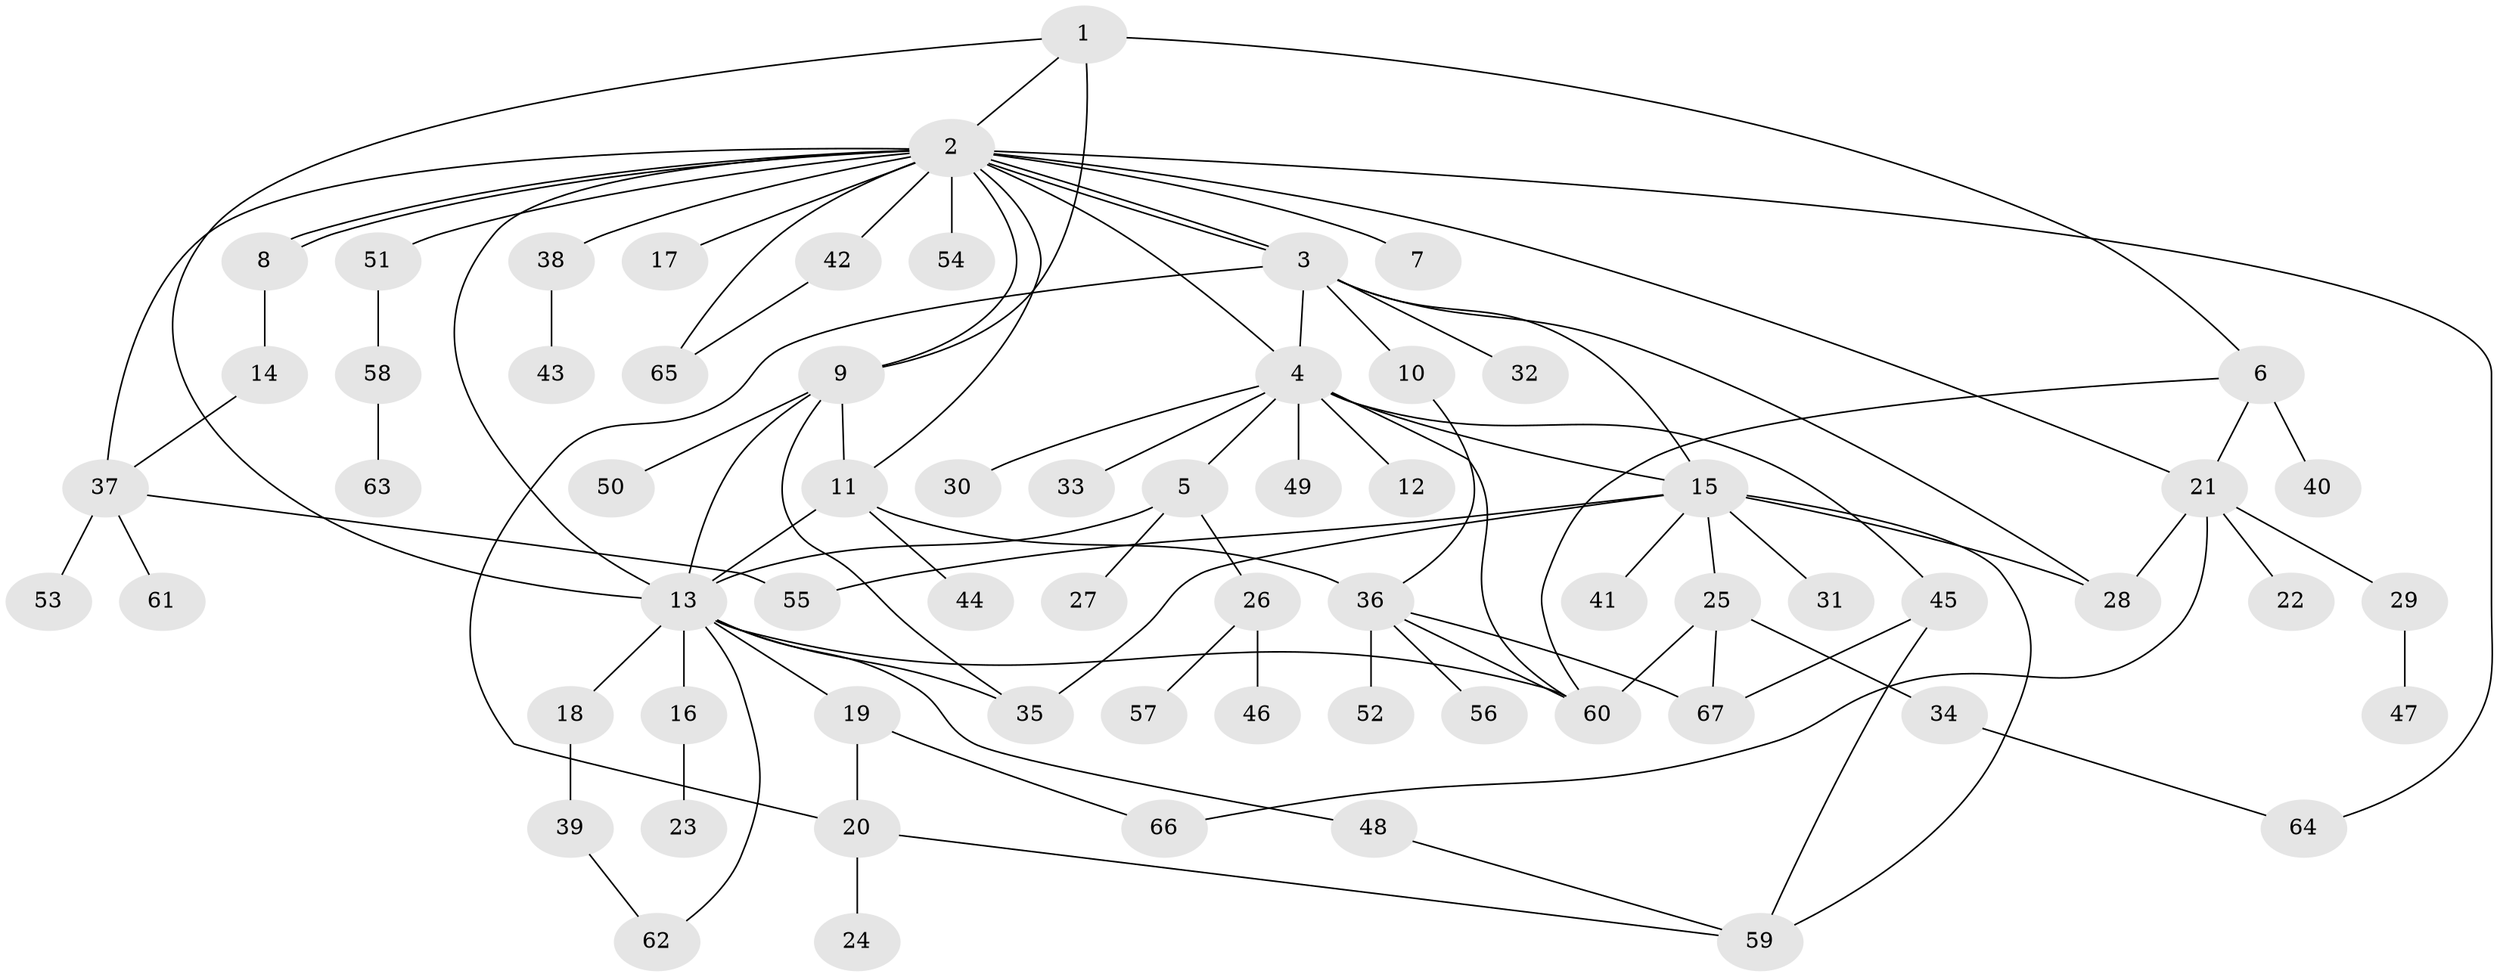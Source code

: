 // coarse degree distribution, {12: 0.024390243902439025, 3: 0.0975609756097561, 2: 0.1951219512195122, 5: 0.07317073170731707, 7: 0.024390243902439025, 1: 0.3902439024390244, 4: 0.12195121951219512, 11: 0.024390243902439025, 6: 0.024390243902439025, 13: 0.024390243902439025}
// Generated by graph-tools (version 1.1) at 2025/36/03/04/25 23:36:45]
// undirected, 67 vertices, 98 edges
graph export_dot {
  node [color=gray90,style=filled];
  1;
  2;
  3;
  4;
  5;
  6;
  7;
  8;
  9;
  10;
  11;
  12;
  13;
  14;
  15;
  16;
  17;
  18;
  19;
  20;
  21;
  22;
  23;
  24;
  25;
  26;
  27;
  28;
  29;
  30;
  31;
  32;
  33;
  34;
  35;
  36;
  37;
  38;
  39;
  40;
  41;
  42;
  43;
  44;
  45;
  46;
  47;
  48;
  49;
  50;
  51;
  52;
  53;
  54;
  55;
  56;
  57;
  58;
  59;
  60;
  61;
  62;
  63;
  64;
  65;
  66;
  67;
  1 -- 2;
  1 -- 6;
  1 -- 9;
  1 -- 13;
  2 -- 3;
  2 -- 3;
  2 -- 4;
  2 -- 7;
  2 -- 8;
  2 -- 8;
  2 -- 9;
  2 -- 11;
  2 -- 13;
  2 -- 17;
  2 -- 21;
  2 -- 37;
  2 -- 38;
  2 -- 42;
  2 -- 51;
  2 -- 54;
  2 -- 64;
  2 -- 65;
  3 -- 4;
  3 -- 10;
  3 -- 15;
  3 -- 20;
  3 -- 28;
  3 -- 32;
  4 -- 5;
  4 -- 12;
  4 -- 15;
  4 -- 30;
  4 -- 33;
  4 -- 45;
  4 -- 49;
  4 -- 60;
  5 -- 13;
  5 -- 26;
  5 -- 27;
  6 -- 21;
  6 -- 40;
  6 -- 60;
  8 -- 14;
  9 -- 11;
  9 -- 13;
  9 -- 35;
  9 -- 50;
  10 -- 36;
  11 -- 13;
  11 -- 36;
  11 -- 44;
  13 -- 16;
  13 -- 18;
  13 -- 19;
  13 -- 35;
  13 -- 48;
  13 -- 60;
  13 -- 62;
  14 -- 37;
  15 -- 25;
  15 -- 28;
  15 -- 31;
  15 -- 35;
  15 -- 41;
  15 -- 55;
  15 -- 59;
  16 -- 23;
  18 -- 39;
  19 -- 20;
  19 -- 66;
  20 -- 24;
  20 -- 59;
  21 -- 22;
  21 -- 28;
  21 -- 29;
  21 -- 66;
  25 -- 34;
  25 -- 60;
  25 -- 67;
  26 -- 46;
  26 -- 57;
  29 -- 47;
  34 -- 64;
  36 -- 52;
  36 -- 56;
  36 -- 60;
  36 -- 67;
  37 -- 53;
  37 -- 55;
  37 -- 61;
  38 -- 43;
  39 -- 62;
  42 -- 65;
  45 -- 59;
  45 -- 67;
  48 -- 59;
  51 -- 58;
  58 -- 63;
}
